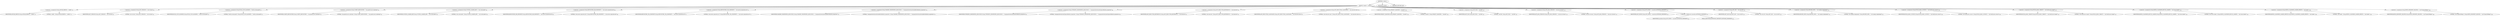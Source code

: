 digraph "&lt;clinit&gt;" {  
"89" [label = <(METHOD,&lt;clinit&gt;)> ]
"90" [label = <(BLOCK,&lt;empty&gt;,&lt;empty&gt;)> ]
"91" [label = <(&lt;operator&gt;.assignment,String ANTLIB_PREFIX = &quot;antlib:&quot;)<SUB>37</SUB>> ]
"92" [label = <(IDENTIFIER,ANTLIB_PREFIX,String ANTLIB_PREFIX = &quot;antlib:&quot;)<SUB>37</SUB>> ]
"93" [label = <(LITERAL,&quot;antlib:&quot;,String ANTLIB_PREFIX = &quot;antlib:&quot;)<SUB>37</SUB>> ]
"94" [label = <(&lt;operator&gt;.assignment,String ANT_VERSION = &quot;ant.version&quot;)<SUB>42</SUB>> ]
"95" [label = <(IDENTIFIER,ANT_VERSION,String ANT_VERSION = &quot;ant.version&quot;)<SUB>42</SUB>> ]
"96" [label = <(LITERAL,&quot;ant.version&quot;,String ANT_VERSION = &quot;ant.version&quot;)<SUB>42</SUB>> ]
"97" [label = <(&lt;operator&gt;.assignment,String BUILD_SYSCLASSPATH = &quot;build.sysclasspath&quot;)<SUB>47</SUB>> ]
"98" [label = <(IDENTIFIER,BUILD_SYSCLASSPATH,String BUILD_SYSCLASSPATH = &quot;build.sysclasspath&quot;)<SUB>47</SUB>> ]
"99" [label = <(LITERAL,&quot;build.sysclasspath&quot;,String BUILD_SYSCLASSPATH = &quot;build.sysclasspath&quot;)<SUB>47</SUB>> ]
"100" [label = <(&lt;operator&gt;.assignment,String SCRIPT_REPOSITORY = &quot;org.apache.ant.scriptrepo&quot;)<SUB>53</SUB>> ]
"101" [label = <(IDENTIFIER,SCRIPT_REPOSITORY,String SCRIPT_REPOSITORY = &quot;org.apache.ant.scriptrepo&quot;)<SUB>53</SUB>> ]
"102" [label = <(LITERAL,&quot;org.apache.ant.scriptrepo&quot;,String SCRIPT_REPOSITORY = &quot;org.apache.ant.scriptrepo&quot;)<SUB>53</SUB>> ]
"103" [label = <(&lt;operator&gt;.assignment,String SYSTEM_LOADER_REF = &quot;ant.coreLoader&quot;)<SUB>59</SUB>> ]
"104" [label = <(IDENTIFIER,SYSTEM_LOADER_REF,String SYSTEM_LOADER_REF = &quot;ant.coreLoader&quot;)<SUB>59</SUB>> ]
"105" [label = <(LITERAL,&quot;ant.coreLoader&quot;,String SYSTEM_LOADER_REF = &quot;ant.coreLoader&quot;)<SUB>59</SUB>> ]
"106" [label = <(&lt;operator&gt;.assignment,String REPOSITORY_DIR_PROPERTY = &quot;ant.maven.repository.dir&quot;)<SUB>66</SUB>> ]
"107" [label = <(IDENTIFIER,REPOSITORY_DIR_PROPERTY,String REPOSITORY_DIR_PROPERTY = &quot;ant.maven.repository.dir&quot;)<SUB>66</SUB>> ]
"108" [label = <(LITERAL,&quot;ant.maven.repository.dir&quot;,String REPOSITORY_DIR_PROPERTY = &quot;ant.maven.repository.dir&quot;)<SUB>66</SUB>> ]
"109" [label = <(&lt;operator&gt;.assignment,String REPOSITORY_URL_PROPERTY = &quot;ant.maven.repository.url&quot;)<SUB>72</SUB>> ]
"110" [label = <(IDENTIFIER,REPOSITORY_URL_PROPERTY,String REPOSITORY_URL_PROPERTY = &quot;ant.maven.repository.url&quot;)<SUB>72</SUB>> ]
"111" [label = <(LITERAL,&quot;ant.maven.repository.url&quot;,String REPOSITORY_URL_PROPERTY = &quot;ant.maven.repository.url&quot;)<SUB>72</SUB>> ]
"112" [label = <(&lt;operator&gt;.assignment,String TASKDEF_PROPERTIES_RESOURCE = &quot;/org/apache/tools/ant/taskdefs/defaults.properties&quot;)<SUB>78</SUB>> ]
"113" [label = <(IDENTIFIER,TASKDEF_PROPERTIES_RESOURCE,String TASKDEF_PROPERTIES_RESOURCE = &quot;/org/apache/tools/ant/taskdefs/defaults.properties&quot;)<SUB>78</SUB>> ]
"114" [label = <(LITERAL,&quot;/org/apache/tools/ant/taskdefs/defaults.properties&quot;,String TASKDEF_PROPERTIES_RESOURCE = &quot;/org/apache/tools/ant/taskdefs/defaults.properties&quot;)<SUB>79</SUB>> ]
"115" [label = <(&lt;operator&gt;.assignment,String TYPEDEFS_PROPERTIES_RESOURCE = &quot;/org/apache/tools/ant/types/defaults.properties&quot;)<SUB>84</SUB>> ]
"116" [label = <(IDENTIFIER,TYPEDEFS_PROPERTIES_RESOURCE,String TYPEDEFS_PROPERTIES_RESOURCE = &quot;/org/apache/tools/ant/types/defaults.properties&quot;)<SUB>84</SUB>> ]
"117" [label = <(LITERAL,&quot;/org/apache/tools/ant/types/defaults.properties&quot;,String TYPEDEFS_PROPERTIES_RESOURCE = &quot;/org/apache/tools/ant/types/defaults.properties&quot;)<SUB>85</SUB>> ]
"118" [label = <(&lt;operator&gt;.assignment,String ANT_EXECUTOR_REFERENCE = &quot;ant.executor&quot;)<SUB>91</SUB>> ]
"119" [label = <(IDENTIFIER,ANT_EXECUTOR_REFERENCE,String ANT_EXECUTOR_REFERENCE = &quot;ant.executor&quot;)<SUB>91</SUB>> ]
"120" [label = <(LITERAL,&quot;ant.executor&quot;,String ANT_EXECUTOR_REFERENCE = &quot;ant.executor&quot;)<SUB>91</SUB>> ]
"121" [label = <(&lt;operator&gt;.assignment,String ANT_EXECUTOR_CLASSNAME = &quot;ant.executor.class&quot;)<SUB>97</SUB>> ]
"122" [label = <(IDENTIFIER,ANT_EXECUTOR_CLASSNAME,String ANT_EXECUTOR_CLASSNAME = &quot;ant.executor.class&quot;)<SUB>97</SUB>> ]
"123" [label = <(LITERAL,&quot;ant.executor.class&quot;,String ANT_EXECUTOR_CLASSNAME = &quot;ant.executor.class&quot;)<SUB>97</SUB>> ]
"124" [label = <(&lt;operator&gt;.assignment,String PROJECT_BASEDIR = &quot;basedir&quot;)<SUB>102</SUB>> ]
"125" [label = <(IDENTIFIER,PROJECT_BASEDIR,String PROJECT_BASEDIR = &quot;basedir&quot;)<SUB>102</SUB>> ]
"126" [label = <(LITERAL,&quot;basedir&quot;,String PROJECT_BASEDIR = &quot;basedir&quot;)<SUB>102</SUB>> ]
"127" [label = <(&lt;operator&gt;.assignment,String ANT_FILE = &quot;ant.file&quot;)<SUB>107</SUB>> ]
"128" [label = <(IDENTIFIER,ANT_FILE,String ANT_FILE = &quot;ant.file&quot;)<SUB>107</SUB>> ]
"129" [label = <(LITERAL,&quot;ant.file&quot;,String ANT_FILE = &quot;ant.file&quot;)<SUB>107</SUB>> ]
"130" [label = <(&lt;operator&gt;.assignment,String ANT_JAVA_VERSION = &quot;ant.java.version&quot;)<SUB>113</SUB>> ]
"131" [label = <(IDENTIFIER,ANT_JAVA_VERSION,String ANT_JAVA_VERSION = &quot;ant.java.version&quot;)<SUB>113</SUB>> ]
"132" [label = <(LITERAL,&quot;ant.java.version&quot;,String ANT_JAVA_VERSION = &quot;ant.java.version&quot;)<SUB>113</SUB>> ]
"133" [label = <(&lt;operator&gt;.assignment,String ANT_HOME = Launcher.ANTHOME_PROPERTY)<SUB>119</SUB>> ]
"134" [label = <(IDENTIFIER,ANT_HOME,String ANT_HOME = Launcher.ANTHOME_PROPERTY)<SUB>119</SUB>> ]
"135" [label = <(&lt;operator&gt;.fieldAccess,Launcher.ANTHOME_PROPERTY)<SUB>119</SUB>> ]
"136" [label = <(IDENTIFIER,Launcher,String ANT_HOME = Launcher.ANTHOME_PROPERTY)<SUB>119</SUB>> ]
"137" [label = <(FIELD_IDENTIFIER,ANTHOME_PROPERTY,ANTHOME_PROPERTY)<SUB>119</SUB>> ]
"138" [label = <(&lt;operator&gt;.assignment,String ANT_LIB = &quot;ant.core.lib&quot;)<SUB>125</SUB>> ]
"139" [label = <(IDENTIFIER,ANT_LIB,String ANT_LIB = &quot;ant.core.lib&quot;)<SUB>125</SUB>> ]
"140" [label = <(LITERAL,&quot;ant.core.lib&quot;,String ANT_LIB = &quot;ant.core.lib&quot;)<SUB>125</SUB>> ]
"141" [label = <(&lt;operator&gt;.assignment,String REGEXP_IMPL = &quot;ant.regexp.regexpimpl&quot;)<SUB>131</SUB>> ]
"142" [label = <(IDENTIFIER,REGEXP_IMPL,String REGEXP_IMPL = &quot;ant.regexp.regexpimpl&quot;)<SUB>131</SUB>> ]
"143" [label = <(LITERAL,&quot;ant.regexp.regexpimpl&quot;,String REGEXP_IMPL = &quot;ant.regexp.regexpimpl&quot;)<SUB>131</SUB>> ]
"144" [label = <(&lt;operator&gt;.assignment,String BUILD_JAVAC_SOURCE = &quot;ant.build.javac.source&quot;)<SUB>139</SUB>> ]
"145" [label = <(IDENTIFIER,BUILD_JAVAC_SOURCE,String BUILD_JAVAC_SOURCE = &quot;ant.build.javac.source&quot;)<SUB>139</SUB>> ]
"146" [label = <(LITERAL,&quot;ant.build.javac.source&quot;,String BUILD_JAVAC_SOURCE = &quot;ant.build.javac.source&quot;)<SUB>139</SUB>> ]
"147" [label = <(&lt;operator&gt;.assignment,String BUILD_JAVAC_TARGET = &quot;ant.build.javac.target&quot;)<SUB>147</SUB>> ]
"148" [label = <(IDENTIFIER,BUILD_JAVAC_TARGET,String BUILD_JAVAC_TARGET = &quot;ant.build.javac.target&quot;)<SUB>147</SUB>> ]
"149" [label = <(LITERAL,&quot;ant.build.javac.target&quot;,String BUILD_JAVAC_TARGET = &quot;ant.build.javac.target&quot;)<SUB>147</SUB>> ]
"150" [label = <(&lt;operator&gt;.assignment,String REFID_CLASSPATH_REUSE_LOADER = &quot;ant.reuse.loader&quot;)<SUB>154</SUB>> ]
"151" [label = <(IDENTIFIER,REFID_CLASSPATH_REUSE_LOADER,String REFID_CLASSPATH_REUSE_LOADER = &quot;ant.reuse.loader&quot;)<SUB>154</SUB>> ]
"152" [label = <(LITERAL,&quot;ant.reuse.loader&quot;,String REFID_CLASSPATH_REUSE_LOADER = &quot;ant.reuse.loader&quot;)<SUB>154</SUB>> ]
"153" [label = <(&lt;operator&gt;.assignment,String REFID_CLASSPATH_LOADER_PREFIX = &quot;ant.loader.&quot;)<SUB>160</SUB>> ]
"154" [label = <(IDENTIFIER,REFID_CLASSPATH_LOADER_PREFIX,String REFID_CLASSPATH_LOADER_PREFIX = &quot;ant.loader.&quot;)<SUB>160</SUB>> ]
"155" [label = <(LITERAL,&quot;ant.loader.&quot;,String REFID_CLASSPATH_LOADER_PREFIX = &quot;ant.loader.&quot;)<SUB>160</SUB>> ]
"156" [label = <(&lt;operator&gt;.assignment,String REFID_PROPERTY_HELPER = &quot;ant.PropertyHelper&quot;)<SUB>166</SUB>> ]
"157" [label = <(IDENTIFIER,REFID_PROPERTY_HELPER,String REFID_PROPERTY_HELPER = &quot;ant.PropertyHelper&quot;)<SUB>166</SUB>> ]
"158" [label = <(LITERAL,&quot;ant.PropertyHelper&quot;,String REFID_PROPERTY_HELPER = &quot;ant.PropertyHelper&quot;)<SUB>166</SUB>> ]
"159" [label = <(MODIFIER,STATIC)> ]
"160" [label = <(METHOD_RETURN,void)> ]
  "89" -> "90" 
  "89" -> "159" 
  "89" -> "160" 
  "90" -> "91" 
  "90" -> "94" 
  "90" -> "97" 
  "90" -> "100" 
  "90" -> "103" 
  "90" -> "106" 
  "90" -> "109" 
  "90" -> "112" 
  "90" -> "115" 
  "90" -> "118" 
  "90" -> "121" 
  "90" -> "124" 
  "90" -> "127" 
  "90" -> "130" 
  "90" -> "133" 
  "90" -> "138" 
  "90" -> "141" 
  "90" -> "144" 
  "90" -> "147" 
  "90" -> "150" 
  "90" -> "153" 
  "90" -> "156" 
  "91" -> "92" 
  "91" -> "93" 
  "94" -> "95" 
  "94" -> "96" 
  "97" -> "98" 
  "97" -> "99" 
  "100" -> "101" 
  "100" -> "102" 
  "103" -> "104" 
  "103" -> "105" 
  "106" -> "107" 
  "106" -> "108" 
  "109" -> "110" 
  "109" -> "111" 
  "112" -> "113" 
  "112" -> "114" 
  "115" -> "116" 
  "115" -> "117" 
  "118" -> "119" 
  "118" -> "120" 
  "121" -> "122" 
  "121" -> "123" 
  "124" -> "125" 
  "124" -> "126" 
  "127" -> "128" 
  "127" -> "129" 
  "130" -> "131" 
  "130" -> "132" 
  "133" -> "134" 
  "133" -> "135" 
  "135" -> "136" 
  "135" -> "137" 
  "138" -> "139" 
  "138" -> "140" 
  "141" -> "142" 
  "141" -> "143" 
  "144" -> "145" 
  "144" -> "146" 
  "147" -> "148" 
  "147" -> "149" 
  "150" -> "151" 
  "150" -> "152" 
  "153" -> "154" 
  "153" -> "155" 
  "156" -> "157" 
  "156" -> "158" 
}

